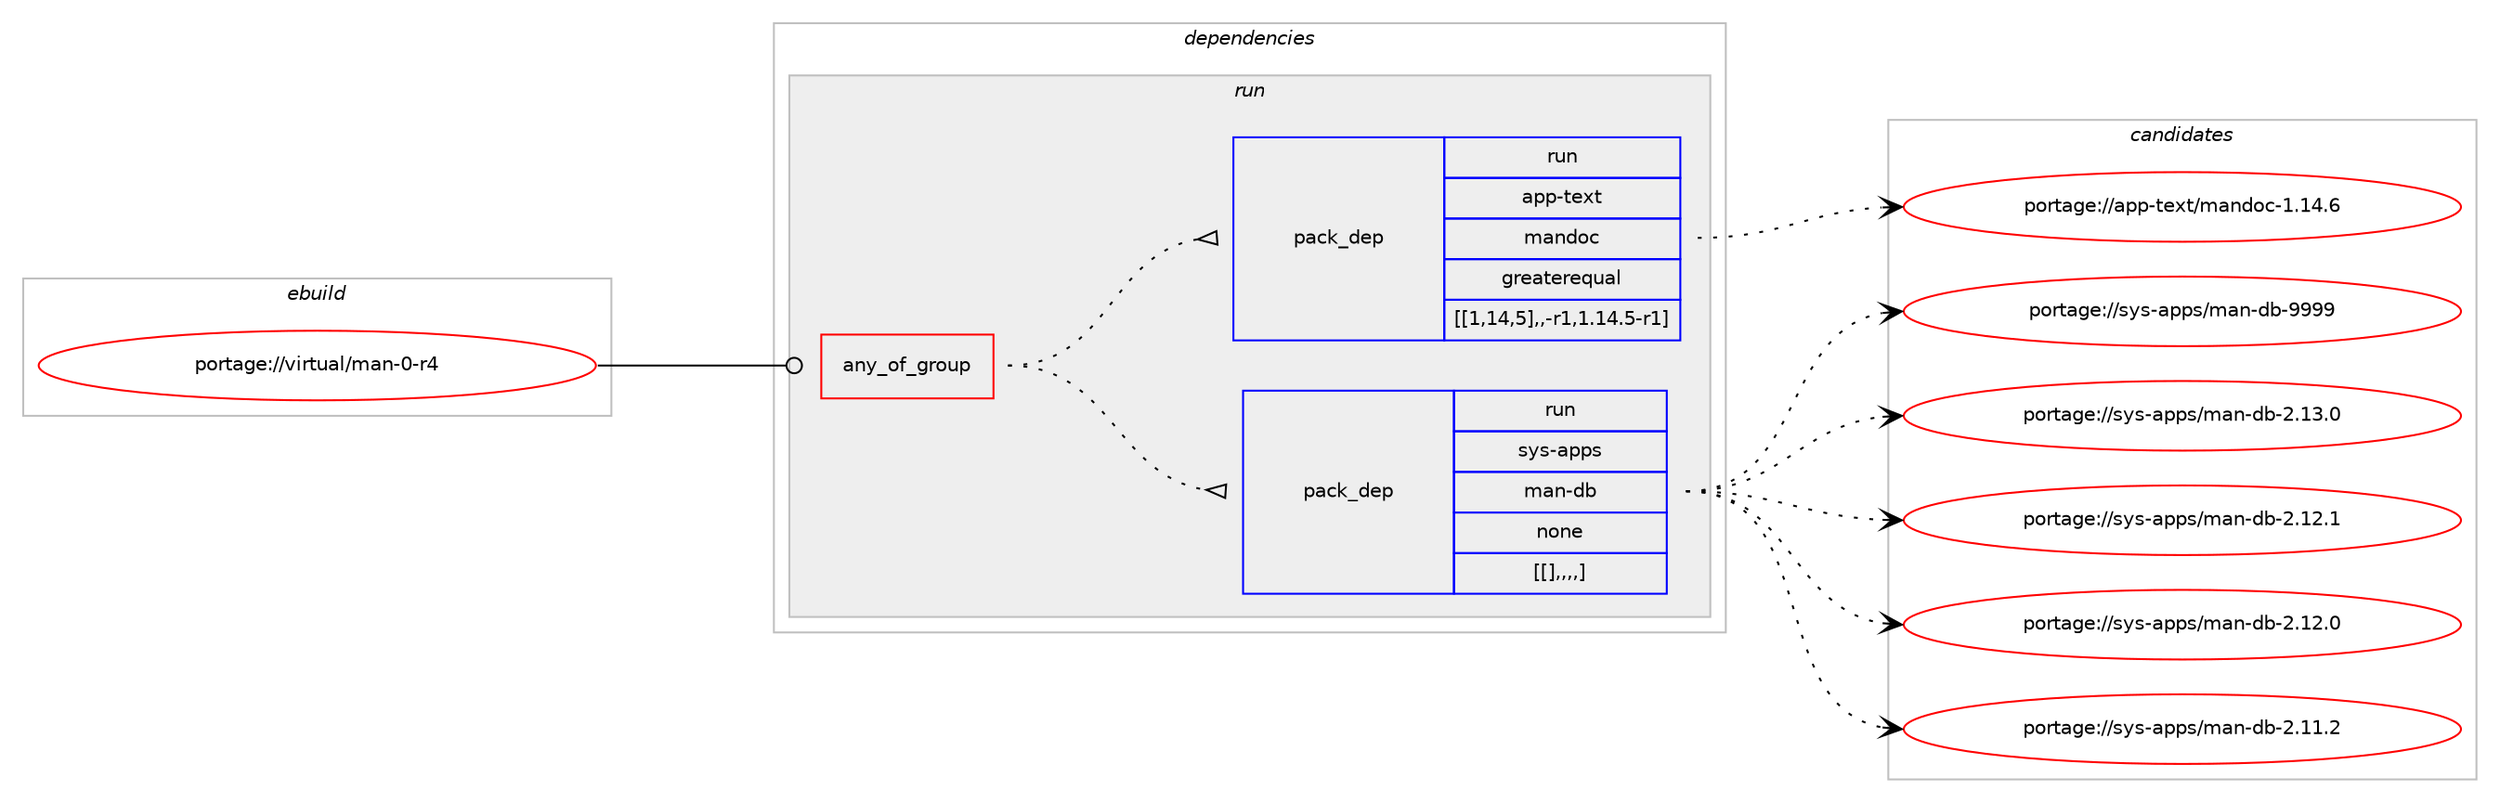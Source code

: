 digraph prolog {

# *************
# Graph options
# *************

newrank=true;
concentrate=true;
compound=true;
graph [rankdir=LR,fontname=Helvetica,fontsize=10,ranksep=1.5];#, ranksep=2.5, nodesep=0.2];
edge  [arrowhead=vee];
node  [fontname=Helvetica,fontsize=10];

# **********
# The ebuild
# **********

subgraph cluster_leftcol {
color=gray;
label=<<i>ebuild</i>>;
id [label="portage://virtual/man-0-r4", color=red, width=4, href="../virtual/man-0-r4.svg"];
}

# ****************
# The dependencies
# ****************

subgraph cluster_midcol {
color=gray;
label=<<i>dependencies</i>>;
subgraph cluster_compile {
fillcolor="#eeeeee";
style=filled;
label=<<i>compile</i>>;
}
subgraph cluster_compileandrun {
fillcolor="#eeeeee";
style=filled;
label=<<i>compile and run</i>>;
}
subgraph cluster_run {
fillcolor="#eeeeee";
style=filled;
label=<<i>run</i>>;
subgraph any50 {
dependency1674 [label=<<TABLE BORDER="0" CELLBORDER="1" CELLSPACING="0" CELLPADDING="4"><TR><TD CELLPADDING="10">any_of_group</TD></TR></TABLE>>, shape=none, color=red];subgraph pack1295 {
dependency1676 [label=<<TABLE BORDER="0" CELLBORDER="1" CELLSPACING="0" CELLPADDING="4" WIDTH="220"><TR><TD ROWSPAN="6" CELLPADDING="30">pack_dep</TD></TR><TR><TD WIDTH="110">run</TD></TR><TR><TD>sys-apps</TD></TR><TR><TD>man-db</TD></TR><TR><TD>none</TD></TR><TR><TD>[[],,,,]</TD></TR></TABLE>>, shape=none, color=blue];
}
dependency1674:e -> dependency1676:w [weight=20,style="dotted",arrowhead="oinv"];
subgraph pack1297 {
dependency1679 [label=<<TABLE BORDER="0" CELLBORDER="1" CELLSPACING="0" CELLPADDING="4" WIDTH="220"><TR><TD ROWSPAN="6" CELLPADDING="30">pack_dep</TD></TR><TR><TD WIDTH="110">run</TD></TR><TR><TD>app-text</TD></TR><TR><TD>mandoc</TD></TR><TR><TD>greaterequal</TD></TR><TR><TD>[[1,14,5],,-r1,1.14.5-r1]</TD></TR></TABLE>>, shape=none, color=blue];
}
dependency1674:e -> dependency1679:w [weight=20,style="dotted",arrowhead="oinv"];
}
id:e -> dependency1674:w [weight=20,style="solid",arrowhead="odot"];
}
}

# **************
# The candidates
# **************

subgraph cluster_choices {
rank=same;
color=gray;
label=<<i>candidates</i>>;

subgraph choice1222 {
color=black;
nodesep=1;
choice1151211154597112112115471099711045100984557575757 [label="portage://sys-apps/man-db-9999", color=red, width=4,href="../sys-apps/man-db-9999.svg"];
choice11512111545971121121154710997110451009845504649514648 [label="portage://sys-apps/man-db-2.13.0", color=red, width=4,href="../sys-apps/man-db-2.13.0.svg"];
choice11512111545971121121154710997110451009845504649504649 [label="portage://sys-apps/man-db-2.12.1", color=red, width=4,href="../sys-apps/man-db-2.12.1.svg"];
choice11512111545971121121154710997110451009845504649504648 [label="portage://sys-apps/man-db-2.12.0", color=red, width=4,href="../sys-apps/man-db-2.12.0.svg"];
choice11512111545971121121154710997110451009845504649494650 [label="portage://sys-apps/man-db-2.11.2", color=red, width=4,href="../sys-apps/man-db-2.11.2.svg"];
dependency1676:e -> choice1151211154597112112115471099711045100984557575757:w [style=dotted,weight="100"];
dependency1676:e -> choice11512111545971121121154710997110451009845504649514648:w [style=dotted,weight="100"];
dependency1676:e -> choice11512111545971121121154710997110451009845504649504649:w [style=dotted,weight="100"];
dependency1676:e -> choice11512111545971121121154710997110451009845504649504648:w [style=dotted,weight="100"];
dependency1676:e -> choice11512111545971121121154710997110451009845504649494650:w [style=dotted,weight="100"];
}
subgraph choice1230 {
color=black;
nodesep=1;
choice971121124511610112011647109971101001119945494649524654 [label="portage://app-text/mandoc-1.14.6", color=red, width=4,href="../app-text/mandoc-1.14.6.svg"];
dependency1679:e -> choice971121124511610112011647109971101001119945494649524654:w [style=dotted,weight="100"];
}
}

}

